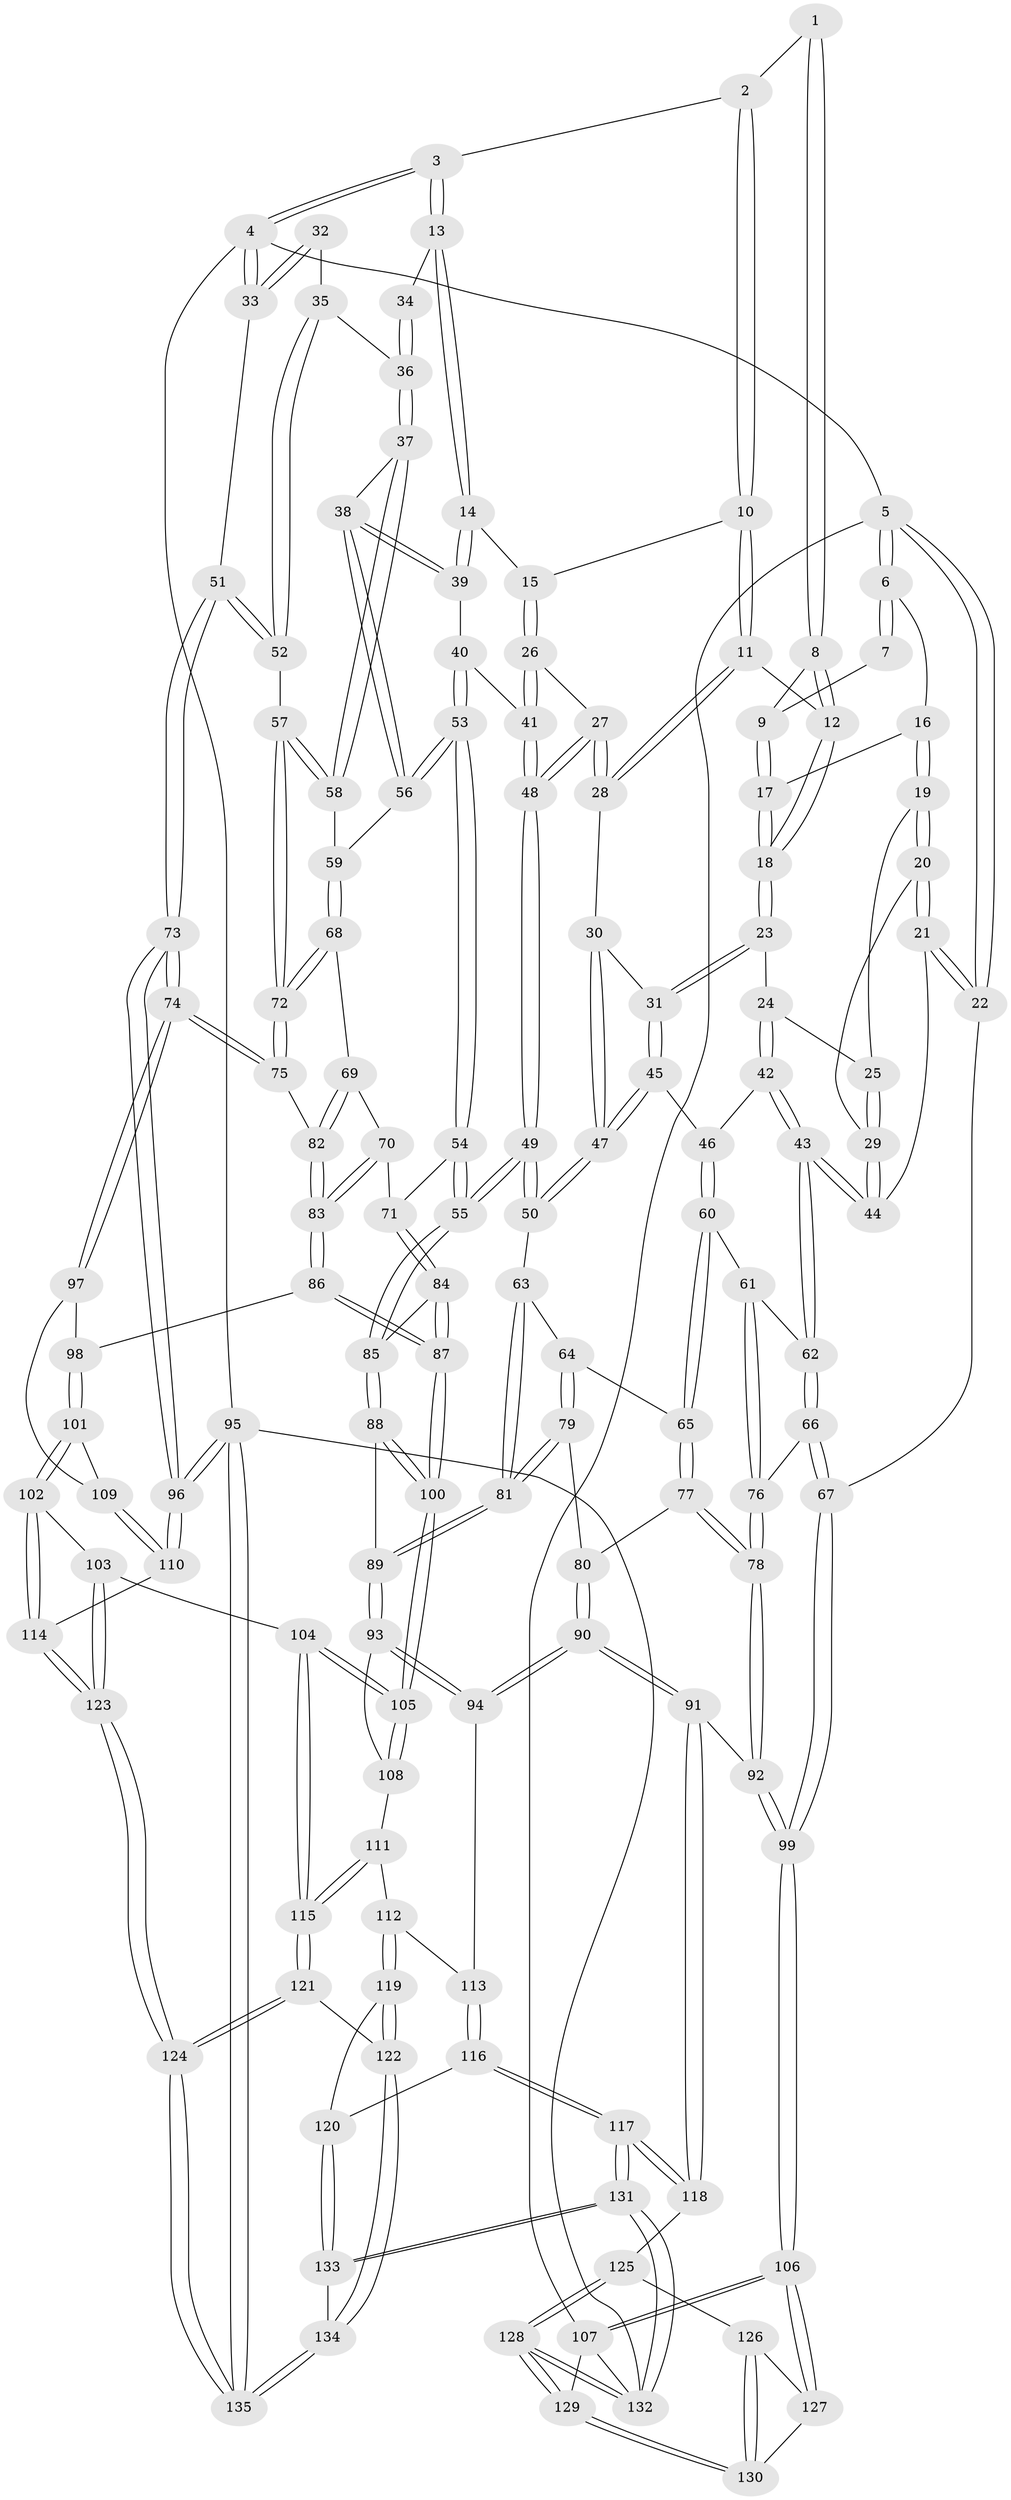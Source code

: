 // coarse degree distribution, {3: 0.5487804878048781, 4: 0.4146341463414634, 2: 0.024390243902439025, 5: 0.012195121951219513}
// Generated by graph-tools (version 1.1) at 2025/38/03/04/25 23:38:30]
// undirected, 135 vertices, 334 edges
graph export_dot {
  node [color=gray90,style=filled];
  1 [pos="+0.49130511937295046+0"];
  2 [pos="+0.6130165683025147+0"];
  3 [pos="+0.7120545236152922+0"];
  4 [pos="+1+0"];
  5 [pos="+0+0"];
  6 [pos="+0.11334198078877689+0"];
  7 [pos="+0.44551368938504976+0"];
  8 [pos="+0.4791864918982877+0.04568296369008638"];
  9 [pos="+0.39592140569568995+0.047771536072410636"];
  10 [pos="+0.6079416041522014+0.021762976033006934"];
  11 [pos="+0.5079280567995088+0.1149117683514489"];
  12 [pos="+0.4817734491052099+0.09759569377136887"];
  13 [pos="+0.7980594988906934+0.07878301961024088"];
  14 [pos="+0.7972991853844976+0.07984942210652571"];
  15 [pos="+0.644238501613964+0.09914088128071562"];
  16 [pos="+0.15275394432565134+0"];
  17 [pos="+0.3848564733418224+0.08561032704316987"];
  18 [pos="+0.387113641747051+0.11388188677778475"];
  19 [pos="+0.17467797808163432+0"];
  20 [pos="+0.011755554878643352+0.17173499573128242"];
  21 [pos="+0+0.2114607690566144"];
  22 [pos="+0+0.21417749846515252"];
  23 [pos="+0.38069874033827417+0.12173724597170112"];
  24 [pos="+0.2903817007787702+0.12788948678086448"];
  25 [pos="+0.1856679478083619+0.02785541321317971"];
  26 [pos="+0.6195943870299759+0.19062085643928225"];
  27 [pos="+0.5597439569836037+0.19654857533727105"];
  28 [pos="+0.5418360667951742+0.1922665327809941"];
  29 [pos="+0.15618092454205545+0.13533506270427836"];
  30 [pos="+0.5238526634051696+0.20341847284611533"];
  31 [pos="+0.4082692675423627+0.2154936009633016"];
  32 [pos="+1+0.054168174553119404"];
  33 [pos="+1+0"];
  34 [pos="+0.9069958587459525+0.09075988435479725"];
  35 [pos="+0.946203439076058+0.25072934535454783"];
  36 [pos="+0.8988785943856302+0.25324759657086593"];
  37 [pos="+0.8870078412204123+0.26038165947565484"];
  38 [pos="+0.8776596129298493+0.2607404240944917"];
  39 [pos="+0.7716615528649804+0.19324085699317514"];
  40 [pos="+0.6986268732136828+0.23765743811268006"];
  41 [pos="+0.68255482699178+0.2347618458155541"];
  42 [pos="+0.2730822570428846+0.2381472490670679"];
  43 [pos="+0.15907782033515738+0.2748831831323942"];
  44 [pos="+0.15855686655004217+0.27425958866805644"];
  45 [pos="+0.36631728132307106+0.2859720060219077"];
  46 [pos="+0.36502003718033826+0.286619111244634"];
  47 [pos="+0.47979212316106284+0.3260339846530722"];
  48 [pos="+0.5695259760557733+0.3959177399188664"];
  49 [pos="+0.5632735719358649+0.4140338006916722"];
  50 [pos="+0.5378754575993303+0.4070132486860656"];
  51 [pos="+1+0.2728857770419485"];
  52 [pos="+1+0.2705640006669949"];
  53 [pos="+0.7455849343247686+0.3533855535368637"];
  54 [pos="+0.7284660727358737+0.4029083107995977"];
  55 [pos="+0.5645299778141665+0.4154333632034322"];
  56 [pos="+0.814958618255881+0.3327377525143758"];
  57 [pos="+0.9369274377461765+0.3802351061836865"];
  58 [pos="+0.9137521027734066+0.3495882159370834"];
  59 [pos="+0.8492309927953126+0.37523281136887265"];
  60 [pos="+0.33682943011767547+0.38716321447927293"];
  61 [pos="+0.3022717661819588+0.387362055278238"];
  62 [pos="+0.1589467545662289+0.3354963492397255"];
  63 [pos="+0.47662347298410446+0.42667276698865236"];
  64 [pos="+0.4689519422281211+0.42714131647862774"];
  65 [pos="+0.3381058524460597+0.3893543088978531"];
  66 [pos="+0.12365566154304787+0.4032428021320468"];
  67 [pos="+0+0.42081379836575217"];
  68 [pos="+0.8560471141555447+0.42817584098656764"];
  69 [pos="+0.8110199282514912+0.4474355869407407"];
  70 [pos="+0.7856662069709658+0.4447652974899669"];
  71 [pos="+0.7503721413333831+0.4372116610509129"];
  72 [pos="+0.9547871049243538+0.4462805919332633"];
  73 [pos="+1+0.5492306620482436"];
  74 [pos="+1+0.5482516146931795"];
  75 [pos="+0.9889523683089546+0.4793998931578084"];
  76 [pos="+0.17263873686426923+0.5204181984655502"];
  77 [pos="+0.3353876177992543+0.4850798667090889"];
  78 [pos="+0.17329015397433498+0.5239542972070966"];
  79 [pos="+0.378150036446253+0.5140512127628571"];
  80 [pos="+0.34520887237527387+0.49773317633657566"];
  81 [pos="+0.42981549736576596+0.5784692466303826"];
  82 [pos="+0.8455848174382217+0.515480361508888"];
  83 [pos="+0.8181667180469134+0.5750781057879785"];
  84 [pos="+0.7305611089497213+0.5150355976268296"];
  85 [pos="+0.5806492468210074+0.5443779597622656"];
  86 [pos="+0.8127927236120114+0.590927120730521"];
  87 [pos="+0.7731748030068923+0.5924448529740748"];
  88 [pos="+0.5724194417725307+0.574038870153188"];
  89 [pos="+0.44962418570480894+0.6205967660431438"];
  90 [pos="+0.24737519632742871+0.7129543922998434"];
  91 [pos="+0.23135082147910888+0.7176385327733168"];
  92 [pos="+0.14763704078350104+0.6542281288154307"];
  93 [pos="+0.43884386226543487+0.6374182115473597"];
  94 [pos="+0.3008180994546217+0.7066251188047922"];
  95 [pos="+1+1"];
  96 [pos="+1+0.8504316991043641"];
  97 [pos="+1+0.5674279515484922"];
  98 [pos="+0.8190316746466088+0.5944085905252715"];
  99 [pos="+0+0.6779045059342262"];
  100 [pos="+0.6729806847400429+0.6961838866536475"];
  101 [pos="+0.8702100877299382+0.719286667270736"];
  102 [pos="+0.836807899586181+0.7664841647365623"];
  103 [pos="+0.6993756732082756+0.7570590771334201"];
  104 [pos="+0.6842412798454204+0.7511231874663972"];
  105 [pos="+0.673976037109464+0.7096743534005695"];
  106 [pos="+0+0.7583853153775026"];
  107 [pos="+0+0.7892740024580839"];
  108 [pos="+0.48722736117281995+0.7147658407757054"];
  109 [pos="+0.9271422800454752+0.6969214920944455"];
  110 [pos="+1+0.8543190228919517"];
  111 [pos="+0.49846451166694605+0.7763954575514184"];
  112 [pos="+0.4907393076506544+0.7931634192764815"];
  113 [pos="+0.41459977384200275+0.7973412200849895"];
  114 [pos="+0.9035756015326692+0.881660136426218"];
  115 [pos="+0.6813726450618764+0.7543474953975137"];
  116 [pos="+0.4096622459492414+0.8792394895568263"];
  117 [pos="+0.33271941878163075+0.9052260995389634"];
  118 [pos="+0.23023433298104645+0.7584525341284585"];
  119 [pos="+0.5167870323455751+0.8796839554271959"];
  120 [pos="+0.45427996520959074+0.8944495708763579"];
  121 [pos="+0.629875479285831+0.8554249479887388"];
  122 [pos="+0.5658821398379432+0.9068885896170203"];
  123 [pos="+0.8227478011637682+1"];
  124 [pos="+0.8171404679345794+1"];
  125 [pos="+0.2293837677448753+0.7599317009202706"];
  126 [pos="+0.11507444260693496+0.859631682002525"];
  127 [pos="+0+0.8279867831133093"];
  128 [pos="+0.1599392430175313+1"];
  129 [pos="+0.13552429355977083+1"];
  130 [pos="+0.0922945953343567+0.9490584584060229"];
  131 [pos="+0.31010804261207675+1"];
  132 [pos="+0.21111903206767949+1"];
  133 [pos="+0.3753146042738735+1"];
  134 [pos="+0.5770335444359478+1"];
  135 [pos="+0.8014416202725894+1"];
  1 -- 2;
  1 -- 8;
  1 -- 8;
  2 -- 3;
  2 -- 10;
  2 -- 10;
  3 -- 4;
  3 -- 4;
  3 -- 13;
  3 -- 13;
  4 -- 5;
  4 -- 33;
  4 -- 33;
  4 -- 95;
  5 -- 6;
  5 -- 6;
  5 -- 22;
  5 -- 22;
  5 -- 107;
  6 -- 7;
  6 -- 7;
  6 -- 16;
  7 -- 9;
  8 -- 9;
  8 -- 12;
  8 -- 12;
  9 -- 17;
  9 -- 17;
  10 -- 11;
  10 -- 11;
  10 -- 15;
  11 -- 12;
  11 -- 28;
  11 -- 28;
  12 -- 18;
  12 -- 18;
  13 -- 14;
  13 -- 14;
  13 -- 34;
  14 -- 15;
  14 -- 39;
  14 -- 39;
  15 -- 26;
  15 -- 26;
  16 -- 17;
  16 -- 19;
  16 -- 19;
  17 -- 18;
  17 -- 18;
  18 -- 23;
  18 -- 23;
  19 -- 20;
  19 -- 20;
  19 -- 25;
  20 -- 21;
  20 -- 21;
  20 -- 29;
  21 -- 22;
  21 -- 22;
  21 -- 44;
  22 -- 67;
  23 -- 24;
  23 -- 31;
  23 -- 31;
  24 -- 25;
  24 -- 42;
  24 -- 42;
  25 -- 29;
  25 -- 29;
  26 -- 27;
  26 -- 41;
  26 -- 41;
  27 -- 28;
  27 -- 28;
  27 -- 48;
  27 -- 48;
  28 -- 30;
  29 -- 44;
  29 -- 44;
  30 -- 31;
  30 -- 47;
  30 -- 47;
  31 -- 45;
  31 -- 45;
  32 -- 33;
  32 -- 33;
  32 -- 35;
  33 -- 51;
  34 -- 36;
  34 -- 36;
  35 -- 36;
  35 -- 52;
  35 -- 52;
  36 -- 37;
  36 -- 37;
  37 -- 38;
  37 -- 58;
  37 -- 58;
  38 -- 39;
  38 -- 39;
  38 -- 56;
  38 -- 56;
  39 -- 40;
  40 -- 41;
  40 -- 53;
  40 -- 53;
  41 -- 48;
  41 -- 48;
  42 -- 43;
  42 -- 43;
  42 -- 46;
  43 -- 44;
  43 -- 44;
  43 -- 62;
  43 -- 62;
  45 -- 46;
  45 -- 47;
  45 -- 47;
  46 -- 60;
  46 -- 60;
  47 -- 50;
  47 -- 50;
  48 -- 49;
  48 -- 49;
  49 -- 50;
  49 -- 50;
  49 -- 55;
  49 -- 55;
  50 -- 63;
  51 -- 52;
  51 -- 52;
  51 -- 73;
  51 -- 73;
  52 -- 57;
  53 -- 54;
  53 -- 54;
  53 -- 56;
  53 -- 56;
  54 -- 55;
  54 -- 55;
  54 -- 71;
  55 -- 85;
  55 -- 85;
  56 -- 59;
  57 -- 58;
  57 -- 58;
  57 -- 72;
  57 -- 72;
  58 -- 59;
  59 -- 68;
  59 -- 68;
  60 -- 61;
  60 -- 65;
  60 -- 65;
  61 -- 62;
  61 -- 76;
  61 -- 76;
  62 -- 66;
  62 -- 66;
  63 -- 64;
  63 -- 81;
  63 -- 81;
  64 -- 65;
  64 -- 79;
  64 -- 79;
  65 -- 77;
  65 -- 77;
  66 -- 67;
  66 -- 67;
  66 -- 76;
  67 -- 99;
  67 -- 99;
  68 -- 69;
  68 -- 72;
  68 -- 72;
  69 -- 70;
  69 -- 82;
  69 -- 82;
  70 -- 71;
  70 -- 83;
  70 -- 83;
  71 -- 84;
  71 -- 84;
  72 -- 75;
  72 -- 75;
  73 -- 74;
  73 -- 74;
  73 -- 96;
  73 -- 96;
  74 -- 75;
  74 -- 75;
  74 -- 97;
  74 -- 97;
  75 -- 82;
  76 -- 78;
  76 -- 78;
  77 -- 78;
  77 -- 78;
  77 -- 80;
  78 -- 92;
  78 -- 92;
  79 -- 80;
  79 -- 81;
  79 -- 81;
  80 -- 90;
  80 -- 90;
  81 -- 89;
  81 -- 89;
  82 -- 83;
  82 -- 83;
  83 -- 86;
  83 -- 86;
  84 -- 85;
  84 -- 87;
  84 -- 87;
  85 -- 88;
  85 -- 88;
  86 -- 87;
  86 -- 87;
  86 -- 98;
  87 -- 100;
  87 -- 100;
  88 -- 89;
  88 -- 100;
  88 -- 100;
  89 -- 93;
  89 -- 93;
  90 -- 91;
  90 -- 91;
  90 -- 94;
  90 -- 94;
  91 -- 92;
  91 -- 118;
  91 -- 118;
  92 -- 99;
  92 -- 99;
  93 -- 94;
  93 -- 94;
  93 -- 108;
  94 -- 113;
  95 -- 96;
  95 -- 96;
  95 -- 135;
  95 -- 135;
  95 -- 132;
  96 -- 110;
  96 -- 110;
  97 -- 98;
  97 -- 109;
  98 -- 101;
  98 -- 101;
  99 -- 106;
  99 -- 106;
  100 -- 105;
  100 -- 105;
  101 -- 102;
  101 -- 102;
  101 -- 109;
  102 -- 103;
  102 -- 114;
  102 -- 114;
  103 -- 104;
  103 -- 123;
  103 -- 123;
  104 -- 105;
  104 -- 105;
  104 -- 115;
  104 -- 115;
  105 -- 108;
  105 -- 108;
  106 -- 107;
  106 -- 107;
  106 -- 127;
  106 -- 127;
  107 -- 129;
  107 -- 132;
  108 -- 111;
  109 -- 110;
  109 -- 110;
  110 -- 114;
  111 -- 112;
  111 -- 115;
  111 -- 115;
  112 -- 113;
  112 -- 119;
  112 -- 119;
  113 -- 116;
  113 -- 116;
  114 -- 123;
  114 -- 123;
  115 -- 121;
  115 -- 121;
  116 -- 117;
  116 -- 117;
  116 -- 120;
  117 -- 118;
  117 -- 118;
  117 -- 131;
  117 -- 131;
  118 -- 125;
  119 -- 120;
  119 -- 122;
  119 -- 122;
  120 -- 133;
  120 -- 133;
  121 -- 122;
  121 -- 124;
  121 -- 124;
  122 -- 134;
  122 -- 134;
  123 -- 124;
  123 -- 124;
  124 -- 135;
  124 -- 135;
  125 -- 126;
  125 -- 128;
  125 -- 128;
  126 -- 127;
  126 -- 130;
  126 -- 130;
  127 -- 130;
  128 -- 129;
  128 -- 129;
  128 -- 132;
  128 -- 132;
  129 -- 130;
  129 -- 130;
  131 -- 132;
  131 -- 132;
  131 -- 133;
  131 -- 133;
  133 -- 134;
  134 -- 135;
  134 -- 135;
}

